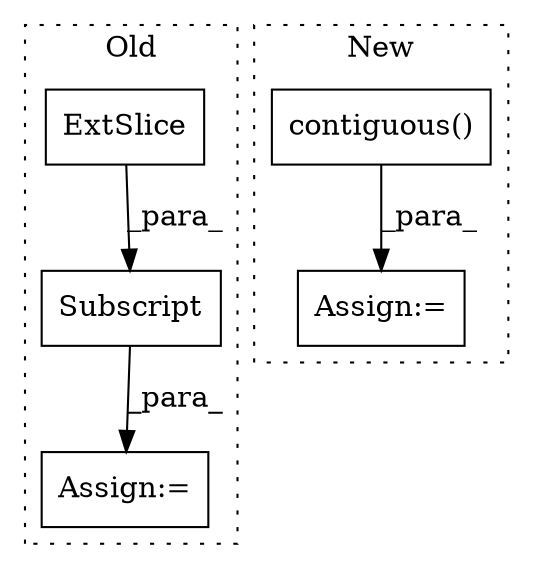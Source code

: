 digraph G {
subgraph cluster0 {
1 [label="ExtSlice" a="85" s="28184" l="17" shape="box"];
3 [label="Subscript" a="63" s="28184,0" l="50,0" shape="box"];
5 [label="Assign:=" a="68" s="28181" l="3" shape="box"];
label = "Old";
style="dotted";
}
subgraph cluster1 {
2 [label="contiguous()" a="75" s="28980" l="26" shape="box"];
4 [label="Assign:=" a="68" s="29148" l="3" shape="box"];
label = "New";
style="dotted";
}
1 -> 3 [label="_para_"];
2 -> 4 [label="_para_"];
3 -> 5 [label="_para_"];
}